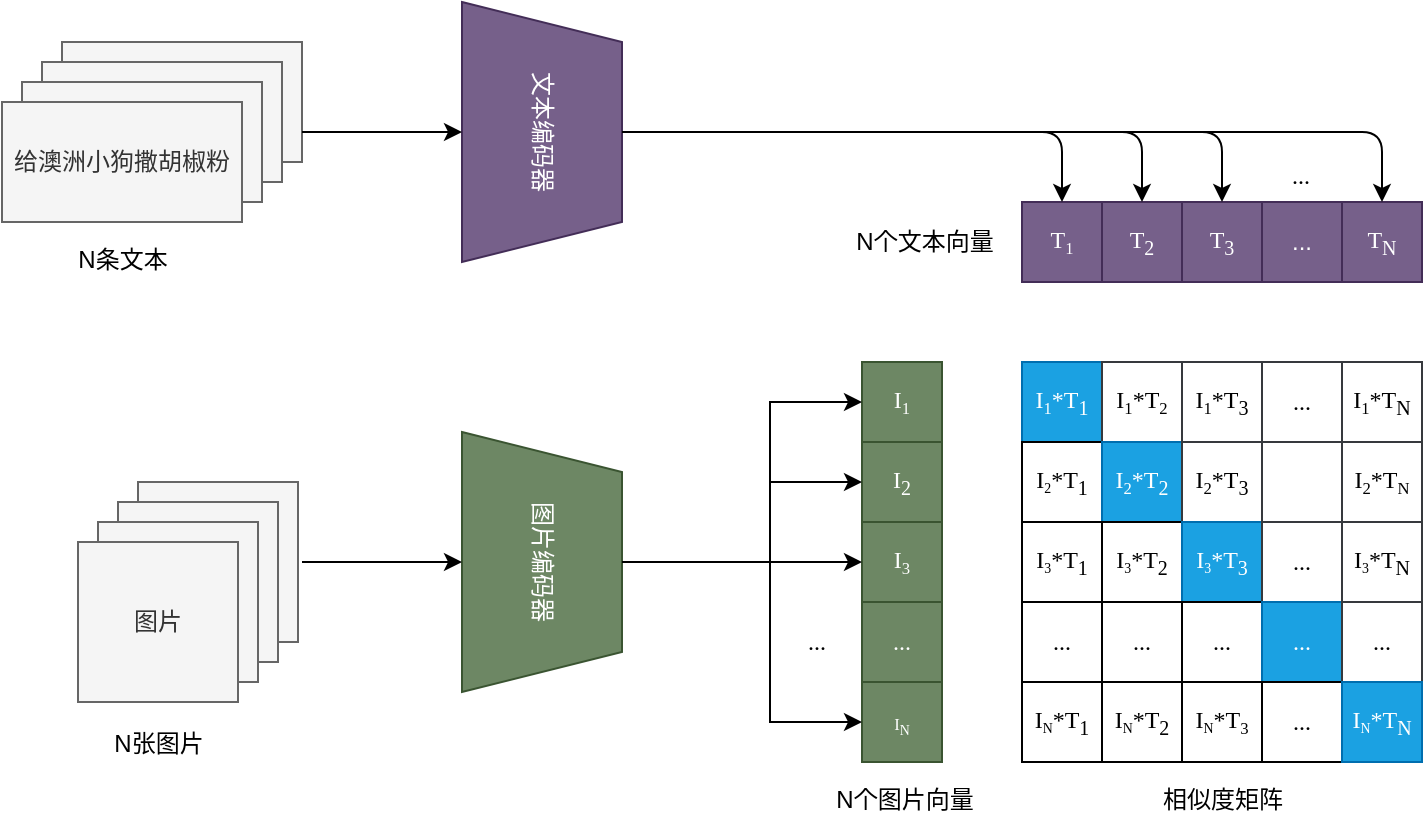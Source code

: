 <mxfile scale="1" border="10">
    <diagram id="1gSIaokPBn_PaJjuqNRe" name="第 1 页">
        <mxGraphModel dx="618" dy="780" grid="0" gridSize="10" guides="1" tooltips="1" connect="1" arrows="1" fold="1" page="1" pageScale="1" pageWidth="850" pageHeight="1100" background="#FFFFFF" math="1" shadow="0">
            <root>
                <mxCell id="0"/>
                <mxCell id="1" parent="0"/>
                <mxCell id="2" value="" style="rounded=0;whiteSpace=wrap;html=1;fillColor=#f5f5f5;fontColor=#333333;strokeColor=#666666;" parent="1" vertex="1">
                    <mxGeometry x="40" y="160" width="120" height="60" as="geometry"/>
                </mxCell>
                <mxCell id="3" value="" style="rounded=0;whiteSpace=wrap;html=1;fillColor=#f5f5f5;fontColor=#333333;strokeColor=#666666;" parent="1" vertex="1">
                    <mxGeometry x="30" y="170" width="120" height="60" as="geometry"/>
                </mxCell>
                <mxCell id="4" value="" style="rounded=0;whiteSpace=wrap;html=1;fillColor=#f5f5f5;fontColor=#333333;strokeColor=#666666;" parent="1" vertex="1">
                    <mxGeometry x="20" y="180" width="120" height="60" as="geometry"/>
                </mxCell>
                <mxCell id="5" value="给澳洲小狗撒胡椒粉" style="rounded=0;whiteSpace=wrap;html=1;fillColor=#f5f5f5;fontColor=#333333;strokeColor=#666666;" parent="1" vertex="1">
                    <mxGeometry x="10" y="190" width="120" height="60" as="geometry"/>
                </mxCell>
                <mxCell id="8" value="文本编码器" style="shape=trapezoid;perimeter=trapezoidPerimeter;whiteSpace=wrap;html=1;fixedSize=1;rotation=90;fillColor=#76608a;strokeColor=#432D57;fontColor=#ffffff;" parent="1" vertex="1">
                    <mxGeometry x="215" y="165" width="130" height="80" as="geometry"/>
                </mxCell>
                <mxCell id="9" value="" style="endArrow=classic;html=1;entryX=0.5;entryY=1;entryDx=0;entryDy=0;exitX=1;exitY=0.75;exitDx=0;exitDy=0;strokeColor=#000000;" parent="1" source="2" target="8" edge="1">
                    <mxGeometry width="50" height="50" relative="1" as="geometry">
                        <mxPoint x="140" y="290" as="sourcePoint"/>
                        <mxPoint x="190" y="240" as="targetPoint"/>
                    </mxGeometry>
                </mxCell>
                <mxCell id="10" value="图片编码器" style="shape=trapezoid;perimeter=trapezoidPerimeter;whiteSpace=wrap;html=1;fixedSize=1;rotation=90;fillColor=#6d8764;fontColor=#ffffff;strokeColor=#3A5431;" parent="1" vertex="1">
                    <mxGeometry x="215" y="380" width="130" height="80" as="geometry"/>
                </mxCell>
                <mxCell id="13" value="" style="whiteSpace=wrap;html=1;aspect=fixed;fillColor=#f5f5f5;fontColor=#333333;strokeColor=#666666;" parent="1" vertex="1">
                    <mxGeometry x="78" y="380" width="80" height="80" as="geometry"/>
                </mxCell>
                <mxCell id="14" value="" style="whiteSpace=wrap;html=1;aspect=fixed;fillColor=#f5f5f5;fontColor=#333333;strokeColor=#666666;" parent="1" vertex="1">
                    <mxGeometry x="68" y="390" width="80" height="80" as="geometry"/>
                </mxCell>
                <mxCell id="15" value="" style="whiteSpace=wrap;html=1;aspect=fixed;fillColor=#f5f5f5;fontColor=#333333;strokeColor=#666666;" parent="1" vertex="1">
                    <mxGeometry x="58" y="400" width="80" height="80" as="geometry"/>
                </mxCell>
                <mxCell id="16" value="图片" style="whiteSpace=wrap;html=1;aspect=fixed;fillColor=#f5f5f5;fontColor=#333333;strokeColor=#666666;" parent="1" vertex="1">
                    <mxGeometry x="48" y="410" width="80" height="80" as="geometry"/>
                </mxCell>
                <mxCell id="17" value="" style="endArrow=classic;html=1;entryX=0.5;entryY=1;entryDx=0;entryDy=0;strokeColor=#000000;" parent="1" target="10" edge="1">
                    <mxGeometry width="50" height="50" relative="1" as="geometry">
                        <mxPoint x="160" y="420" as="sourcePoint"/>
                        <mxPoint x="210" y="400" as="targetPoint"/>
                    </mxGeometry>
                </mxCell>
                <mxCell id="18" value="&lt;font face=&quot;Times New Roman&quot;&gt;T&lt;span style=&quot;font-size: 10px&quot;&gt;&lt;sub&gt;1&lt;/sub&gt;&lt;/span&gt;&lt;/font&gt;" style="whiteSpace=wrap;html=1;aspect=fixed;fillColor=#76608a;fontColor=#ffffff;strokeColor=#432D57;" parent="1" vertex="1">
                    <mxGeometry x="520" y="240" width="40" height="40" as="geometry"/>
                </mxCell>
                <mxCell id="19" value="&lt;font face=&quot;Times New Roman&quot;&gt;T&lt;sub&gt;2&lt;/sub&gt;&lt;/font&gt;" style="whiteSpace=wrap;html=1;aspect=fixed;fillColor=#76608a;fontColor=#ffffff;strokeColor=#432D57;" parent="1" vertex="1">
                    <mxGeometry x="560" y="240" width="40" height="40" as="geometry"/>
                </mxCell>
                <mxCell id="20" value="&lt;font face=&quot;Times New Roman&quot;&gt;T&lt;sub&gt;3&lt;/sub&gt;&lt;/font&gt;" style="whiteSpace=wrap;html=1;aspect=fixed;fillColor=#76608a;fontColor=#ffffff;strokeColor=#432D57;" parent="1" vertex="1">
                    <mxGeometry x="600" y="240" width="40" height="40" as="geometry"/>
                </mxCell>
                <mxCell id="21" value="..." style="whiteSpace=wrap;html=1;aspect=fixed;fillColor=#76608a;fontColor=#ffffff;strokeColor=#432D57;" parent="1" vertex="1">
                    <mxGeometry x="640" y="240" width="40" height="40" as="geometry"/>
                </mxCell>
                <mxCell id="22" value="&lt;font face=&quot;Times New Roman&quot;&gt;T&lt;sub&gt;N&lt;/sub&gt;&lt;/font&gt;" style="whiteSpace=wrap;html=1;aspect=fixed;fillColor=#76608a;fontColor=#ffffff;strokeColor=#432D57;" parent="1" vertex="1">
                    <mxGeometry x="680" y="240" width="40" height="40" as="geometry"/>
                </mxCell>
                <mxCell id="24" value="" style="edgeStyle=segmentEdgeStyle;endArrow=classic;html=1;fontFamily=Times New Roman;exitX=0.5;exitY=0;exitDx=0;exitDy=0;entryX=0.5;entryY=0;entryDx=0;entryDy=0;strokeColor=#000000;" parent="1" source="8" target="22" edge="1">
                    <mxGeometry width="50" height="50" relative="1" as="geometry">
                        <mxPoint x="420" y="210" as="sourcePoint"/>
                        <mxPoint x="470" y="160" as="targetPoint"/>
                    </mxGeometry>
                </mxCell>
                <mxCell id="25" value="" style="edgeStyle=segmentEdgeStyle;endArrow=classic;html=1;fontFamily=Times New Roman;exitX=0.5;exitY=0;exitDx=0;exitDy=0;entryX=0.5;entryY=0;entryDx=0;entryDy=0;strokeColor=#000000;" parent="1" source="8" target="20" edge="1">
                    <mxGeometry width="50" height="50" relative="1" as="geometry">
                        <mxPoint x="380" y="310" as="sourcePoint"/>
                        <mxPoint x="430" y="260" as="targetPoint"/>
                    </mxGeometry>
                </mxCell>
                <mxCell id="26" value="" style="edgeStyle=segmentEdgeStyle;endArrow=classic;html=1;fontFamily=Times New Roman;exitX=0.5;exitY=0;exitDx=0;exitDy=0;strokeColor=#000000;" parent="1" source="8" target="19" edge="1">
                    <mxGeometry width="50" height="50" relative="1" as="geometry">
                        <mxPoint x="390" y="310" as="sourcePoint"/>
                        <mxPoint x="440" y="260" as="targetPoint"/>
                    </mxGeometry>
                </mxCell>
                <mxCell id="27" value="" style="edgeStyle=segmentEdgeStyle;endArrow=classic;html=1;fontFamily=Times New Roman;exitX=0.5;exitY=0;exitDx=0;exitDy=0;strokeColor=#000000;" parent="1" source="8" target="18" edge="1">
                    <mxGeometry width="50" height="50" relative="1" as="geometry">
                        <mxPoint x="340" y="380" as="sourcePoint"/>
                        <mxPoint x="390" y="330" as="targetPoint"/>
                    </mxGeometry>
                </mxCell>
                <mxCell id="29" value="&lt;font face=&quot;Times New Roman&quot;&gt;I&lt;span style=&quot;font-size: 10px&quot;&gt;&lt;sub&gt;1&lt;/sub&gt;&lt;/span&gt;&lt;/font&gt;" style="whiteSpace=wrap;html=1;aspect=fixed;fillColor=#6d8764;fontColor=#ffffff;strokeColor=#3A5431;" parent="1" vertex="1">
                    <mxGeometry x="440" y="320" width="40" height="40" as="geometry"/>
                </mxCell>
                <mxCell id="30" value="&lt;font face=&quot;Times New Roman&quot;&gt;...&lt;/font&gt;" style="whiteSpace=wrap;html=1;aspect=fixed;fillColor=#6d8764;fontColor=#ffffff;strokeColor=#3A5431;" parent="1" vertex="1">
                    <mxGeometry x="440" y="440" width="40" height="40" as="geometry"/>
                </mxCell>
                <mxCell id="31" value="&lt;font face=&quot;Times New Roman&quot;&gt;I&lt;span style=&quot;font-size: 10px&quot;&gt;&lt;sub&gt;3&lt;br&gt;&lt;/sub&gt;&lt;/span&gt;&lt;/font&gt;" style="whiteSpace=wrap;html=1;aspect=fixed;fillColor=#6d8764;fontColor=#ffffff;strokeColor=#3A5431;" parent="1" vertex="1">
                    <mxGeometry x="440" y="400" width="40" height="40" as="geometry"/>
                </mxCell>
                <mxCell id="32" value="&lt;font face=&quot;Times New Roman&quot;&gt;I&lt;sub&gt;2&lt;/sub&gt;&lt;/font&gt;" style="whiteSpace=wrap;html=1;aspect=fixed;fillColor=#6d8764;fontColor=#ffffff;strokeColor=#3A5431;" parent="1" vertex="1">
                    <mxGeometry x="440" y="360" width="40" height="40" as="geometry"/>
                </mxCell>
                <mxCell id="33" value="&lt;font face=&quot;Times New Roman&quot;&gt;&lt;span style=&quot;font-size: 8.333px&quot;&gt;I&lt;sub&gt;N&lt;/sub&gt;&lt;/span&gt;&lt;/font&gt;" style="whiteSpace=wrap;html=1;aspect=fixed;fillColor=#6d8764;fontColor=#ffffff;strokeColor=#3A5431;" parent="1" vertex="1">
                    <mxGeometry x="440" y="480" width="40" height="40" as="geometry"/>
                </mxCell>
                <mxCell id="34" value="&lt;font face=&quot;Times New Roman&quot;&gt;I&lt;span style=&quot;font-size: 10px&quot;&gt;&lt;sub&gt;1&lt;/sub&gt;&lt;/span&gt;*T&lt;sub&gt;1&lt;/sub&gt;&lt;/font&gt;" style="whiteSpace=wrap;html=1;aspect=fixed;fillColor=#1ba1e2;fontColor=#ffffff;strokeColor=#006EAF;" parent="1" vertex="1">
                    <mxGeometry x="520" y="320" width="40" height="40" as="geometry"/>
                </mxCell>
                <mxCell id="35" value="&lt;font color=&quot;#000000&quot;&gt;&lt;span style=&quot;font-family: &amp;#34;times new roman&amp;#34;&quot;&gt;I&lt;/span&gt;&lt;span style=&quot;font-family: &amp;#34;times new roman&amp;#34; ; font-size: 10px&quot;&gt;&lt;sub&gt;1&lt;/sub&gt;&lt;/span&gt;&lt;span style=&quot;font-family: &amp;#34;times new roman&amp;#34;&quot;&gt;*T&lt;span style=&quot;font-size: 10px&quot;&gt;&lt;sub&gt;2&lt;/sub&gt;&lt;/span&gt;&lt;/span&gt;&lt;/font&gt;" style="whiteSpace=wrap;html=1;aspect=fixed;fillColor=#FFFFFF;strokeColor=#36393d;" parent="1" vertex="1">
                    <mxGeometry x="560" y="320" width="40" height="40" as="geometry"/>
                </mxCell>
                <mxCell id="36" value="&lt;font color=&quot;#000000&quot;&gt;&lt;span style=&quot;font-family: &amp;#34;times new roman&amp;#34;&quot;&gt;I&lt;/span&gt;&lt;span style=&quot;font-family: &amp;#34;times new roman&amp;#34; ; font-size: 10px&quot;&gt;&lt;sub&gt;1&lt;/sub&gt;&lt;/span&gt;&lt;span style=&quot;font-family: &amp;#34;times new roman&amp;#34;&quot;&gt;*T&lt;/span&gt;&lt;sub style=&quot;font-family: &amp;#34;times new roman&amp;#34;&quot;&gt;3&lt;/sub&gt;&lt;/font&gt;" style="whiteSpace=wrap;html=1;aspect=fixed;strokeColor=#36393d;fillColor=#FFFFFF;" parent="1" vertex="1">
                    <mxGeometry x="600" y="320" width="40" height="40" as="geometry"/>
                </mxCell>
                <mxCell id="37" value="&lt;font face=&quot;times new roman&quot; color=&quot;#000000&quot;&gt;...&lt;/font&gt;" style="whiteSpace=wrap;html=1;aspect=fixed;fillColor=#FFFFFF;strokeColor=#36393d;" parent="1" vertex="1">
                    <mxGeometry x="640" y="320" width="40" height="40" as="geometry"/>
                </mxCell>
                <mxCell id="38" value="&lt;font color=&quot;#000000&quot;&gt;&lt;span style=&quot;font-family: &amp;#34;times new roman&amp;#34;&quot;&gt;I&lt;/span&gt;&lt;span style=&quot;font-family: &amp;#34;times new roman&amp;#34; ; font-size: 10px&quot;&gt;&lt;sub&gt;1&lt;/sub&gt;&lt;/span&gt;&lt;span style=&quot;font-family: &amp;#34;times new roman&amp;#34;&quot;&gt;*T&lt;/span&gt;&lt;sub style=&quot;font-family: &amp;#34;times new roman&amp;#34;&quot;&gt;N&lt;/sub&gt;&lt;/font&gt;" style="whiteSpace=wrap;html=1;aspect=fixed;strokeColor=#36393d;fillColor=#FFFFFF;" parent="1" vertex="1">
                    <mxGeometry x="680" y="320" width="40" height="40" as="geometry"/>
                </mxCell>
                <mxCell id="39" value="&lt;font color=&quot;#000000&quot;&gt;&lt;span style=&quot;font-family: &amp;#34;times new roman&amp;#34;&quot;&gt;I&lt;span style=&quot;font-size: 8.333px&quot;&gt;&lt;sub&gt;2&lt;/sub&gt;&lt;/span&gt;&lt;/span&gt;&lt;span style=&quot;font-family: &amp;#34;times new roman&amp;#34;&quot;&gt;*T&lt;/span&gt;&lt;sub style=&quot;font-family: &amp;#34;times new roman&amp;#34;&quot;&gt;1&lt;/sub&gt;&lt;/font&gt;" style="whiteSpace=wrap;html=1;aspect=fixed;strokeColor=#000000;fillColor=#FFFFFF;" parent="1" vertex="1">
                    <mxGeometry x="520" y="360" width="40" height="40" as="geometry"/>
                </mxCell>
                <mxCell id="40" value="&lt;span style=&quot;font-family: &amp;#34;times new roman&amp;#34;&quot;&gt;I&lt;/span&gt;&lt;span style=&quot;font-family: &amp;#34;times new roman&amp;#34; ; font-size: 10px&quot;&gt;&lt;sub&gt;2&lt;/sub&gt;&lt;/span&gt;&lt;span style=&quot;font-family: &amp;#34;times new roman&amp;#34;&quot;&gt;*T&lt;/span&gt;&lt;sub style=&quot;font-family: &amp;#34;times new roman&amp;#34;&quot;&gt;2&lt;/sub&gt;" style="whiteSpace=wrap;html=1;aspect=fixed;fillColor=#1ba1e2;fontColor=#ffffff;strokeColor=#006EAF;" parent="1" vertex="1">
                    <mxGeometry x="560" y="360" width="40" height="40" as="geometry"/>
                </mxCell>
                <mxCell id="41" value="&lt;font color=&quot;#000000&quot;&gt;&lt;span style=&quot;font-family: &amp;#34;times new roman&amp;#34;&quot;&gt;I&lt;/span&gt;&lt;span style=&quot;font-family: &amp;#34;times new roman&amp;#34; ; font-size: 10px&quot;&gt;&lt;sub&gt;2&lt;/sub&gt;&lt;/span&gt;&lt;span style=&quot;font-family: &amp;#34;times new roman&amp;#34;&quot;&gt;*T&lt;/span&gt;&lt;sub style=&quot;font-family: &amp;#34;times new roman&amp;#34;&quot;&gt;3&lt;/sub&gt;&lt;/font&gt;" style="whiteSpace=wrap;html=1;aspect=fixed;fillColor=#FFFFFF;strokeColor=#36393d;" parent="1" vertex="1">
                    <mxGeometry x="600" y="360" width="40" height="40" as="geometry"/>
                </mxCell>
                <mxCell id="42" value="&lt;font color=&quot;#ffffff&quot; face=&quot;times new roman&quot;&gt;...&lt;/font&gt;" style="whiteSpace=wrap;html=1;aspect=fixed;fillColor=#FFFFFF;strokeColor=#36393d;" parent="1" vertex="1">
                    <mxGeometry x="640" y="360" width="40" height="40" as="geometry"/>
                </mxCell>
                <mxCell id="43" value="&lt;font color=&quot;#000000&quot;&gt;&lt;span style=&quot;font-family: &amp;#34;times new roman&amp;#34;&quot;&gt;I&lt;/span&gt;&lt;span style=&quot;font-family: &amp;#34;times new roman&amp;#34; ; font-size: 10px&quot;&gt;&lt;sub&gt;2&lt;/sub&gt;&lt;/span&gt;&lt;span style=&quot;font-family: &amp;#34;times new roman&amp;#34;&quot;&gt;*T&lt;span style=&quot;font-size: 10px&quot;&gt;&lt;sub&gt;N&lt;/sub&gt;&lt;/span&gt;&lt;/span&gt;&lt;/font&gt;" style="whiteSpace=wrap;html=1;aspect=fixed;strokeColor=#36393d;fillColor=#FFFFFF;" parent="1" vertex="1">
                    <mxGeometry x="680" y="360" width="40" height="40" as="geometry"/>
                </mxCell>
                <mxCell id="44" value="&lt;font color=&quot;#000000&quot;&gt;&lt;span style=&quot;font-family: &amp;#34;times new roman&amp;#34;&quot;&gt;I&lt;span style=&quot;font-size: 8.333px&quot;&gt;&lt;sub&gt;3&lt;/sub&gt;&lt;/span&gt;&lt;/span&gt;&lt;span style=&quot;font-family: &amp;#34;times new roman&amp;#34;&quot;&gt;*T&lt;/span&gt;&lt;sub style=&quot;font-family: &amp;#34;times new roman&amp;#34;&quot;&gt;1&lt;/sub&gt;&lt;/font&gt;" style="whiteSpace=wrap;html=1;aspect=fixed;fillColor=#FFFFFF;strokeColor=#000000;" parent="1" vertex="1">
                    <mxGeometry x="520" y="400" width="40" height="40" as="geometry"/>
                </mxCell>
                <mxCell id="45" value="&lt;font color=&quot;#000000&quot;&gt;&lt;span style=&quot;font-family: &amp;#34;times new roman&amp;#34;&quot;&gt;I&lt;span style=&quot;font-size: 8.333px&quot;&gt;&lt;sub&gt;3&lt;/sub&gt;&lt;/span&gt;&lt;/span&gt;&lt;span style=&quot;font-family: &amp;#34;times new roman&amp;#34;&quot;&gt;*T&lt;/span&gt;&lt;sub style=&quot;font-family: &amp;#34;times new roman&amp;#34;&quot;&gt;2&lt;/sub&gt;&lt;/font&gt;" style="whiteSpace=wrap;html=1;aspect=fixed;fillColor=#FFFFFF;strokeColor=#000000;" parent="1" vertex="1">
                    <mxGeometry x="560" y="400" width="40" height="40" as="geometry"/>
                </mxCell>
                <mxCell id="46" value="&lt;span style=&quot;font-family: &amp;#34;times new roman&amp;#34;&quot;&gt;I&lt;span style=&quot;font-size: 8.333px&quot;&gt;&lt;sub&gt;3&lt;/sub&gt;&lt;/span&gt;&lt;/span&gt;&lt;span style=&quot;font-family: &amp;#34;times new roman&amp;#34;&quot;&gt;*T&lt;/span&gt;&lt;sub style=&quot;font-family: &amp;#34;times new roman&amp;#34;&quot;&gt;3&lt;/sub&gt;" style="whiteSpace=wrap;html=1;aspect=fixed;fillColor=#1ba1e2;fontColor=#ffffff;strokeColor=#006EAF;" parent="1" vertex="1">
                    <mxGeometry x="600" y="400" width="40" height="40" as="geometry"/>
                </mxCell>
                <mxCell id="47" value="&lt;font face=&quot;times new roman&quot; color=&quot;#000000&quot;&gt;...&lt;/font&gt;" style="whiteSpace=wrap;html=1;aspect=fixed;fillColor=#FFFFFF;strokeColor=#36393d;" parent="1" vertex="1">
                    <mxGeometry x="640" y="400" width="40" height="40" as="geometry"/>
                </mxCell>
                <mxCell id="48" value="&lt;font color=&quot;#000000&quot;&gt;&lt;span style=&quot;font-family: &amp;#34;times new roman&amp;#34;&quot;&gt;I&lt;span style=&quot;font-size: 8.333px&quot;&gt;&lt;sub&gt;3&lt;/sub&gt;&lt;/span&gt;&lt;/span&gt;&lt;span style=&quot;font-family: &amp;#34;times new roman&amp;#34;&quot;&gt;*T&lt;/span&gt;&lt;sub style=&quot;font-family: &amp;#34;times new roman&amp;#34;&quot;&gt;N&lt;/sub&gt;&lt;/font&gt;" style="whiteSpace=wrap;html=1;aspect=fixed;fillColor=#FFFFFF;strokeColor=#36393d;" parent="1" vertex="1">
                    <mxGeometry x="680" y="400" width="40" height="40" as="geometry"/>
                </mxCell>
                <mxCell id="49" value="&lt;font face=&quot;times new roman&quot; color=&quot;#000000&quot;&gt;...&lt;/font&gt;" style="whiteSpace=wrap;html=1;aspect=fixed;fillColor=#FFFFFF;strokeColor=#000000;" parent="1" vertex="1">
                    <mxGeometry x="520" y="440" width="40" height="40" as="geometry"/>
                </mxCell>
                <mxCell id="50" value="&lt;span style=&quot;font-family: &amp;#34;times new roman&amp;#34;&quot;&gt;&lt;font color=&quot;#000000&quot;&gt;...&lt;/font&gt;&lt;/span&gt;" style="whiteSpace=wrap;html=1;aspect=fixed;fillColor=#FFFFFF;strokeColor=#000000;" parent="1" vertex="1">
                    <mxGeometry x="560" y="440" width="40" height="40" as="geometry"/>
                </mxCell>
                <mxCell id="51" value="&lt;span style=&quot;font-family: &amp;#34;times new roman&amp;#34;&quot;&gt;&lt;font color=&quot;#000000&quot;&gt;...&lt;/font&gt;&lt;/span&gt;" style="whiteSpace=wrap;html=1;aspect=fixed;fillColor=#FFFFFF;strokeColor=#000000;" parent="1" vertex="1">
                    <mxGeometry x="600" y="440" width="40" height="40" as="geometry"/>
                </mxCell>
                <mxCell id="52" value="&lt;span style=&quot;font-family: &amp;#34;times new roman&amp;#34;&quot;&gt;...&lt;/span&gt;" style="whiteSpace=wrap;html=1;aspect=fixed;fillColor=#1ba1e2;fontColor=#ffffff;strokeColor=#006EAF;" parent="1" vertex="1">
                    <mxGeometry x="640" y="440" width="40" height="40" as="geometry"/>
                </mxCell>
                <mxCell id="53" value="&lt;span style=&quot;font-family: &amp;#34;times new roman&amp;#34;&quot;&gt;&lt;font color=&quot;#000000&quot;&gt;...&lt;/font&gt;&lt;/span&gt;" style="whiteSpace=wrap;html=1;aspect=fixed;strokeColor=#36393d;fillColor=#FFFFFF;" parent="1" vertex="1">
                    <mxGeometry x="680" y="440" width="40" height="40" as="geometry"/>
                </mxCell>
                <mxCell id="54" value="&lt;font color=&quot;#000000&quot;&gt;&lt;span style=&quot;font-family: &amp;#34;times new roman&amp;#34;&quot;&gt;I&lt;span style=&quot;font-size: 8.333px&quot;&gt;&lt;sub&gt;N&lt;/sub&gt;&lt;/span&gt;&lt;/span&gt;&lt;span style=&quot;font-family: &amp;#34;times new roman&amp;#34;&quot;&gt;*T&lt;/span&gt;&lt;sub style=&quot;font-family: &amp;#34;times new roman&amp;#34;&quot;&gt;1&lt;/sub&gt;&lt;/font&gt;" style="whiteSpace=wrap;html=1;aspect=fixed;fillColor=#FFFFFF;strokeColor=#000000;" parent="1" vertex="1">
                    <mxGeometry x="520" y="480" width="40" height="40" as="geometry"/>
                </mxCell>
                <mxCell id="55" value="&lt;font color=&quot;#000000&quot;&gt;&lt;span style=&quot;font-family: &amp;#34;times new roman&amp;#34;&quot;&gt;I&lt;span style=&quot;font-size: 8.333px&quot;&gt;&lt;sub&gt;N&lt;/sub&gt;&lt;/span&gt;&lt;/span&gt;&lt;span style=&quot;font-family: &amp;#34;times new roman&amp;#34;&quot;&gt;*T&lt;/span&gt;&lt;sub style=&quot;font-family: &amp;#34;times new roman&amp;#34;&quot;&gt;2&lt;/sub&gt;&lt;/font&gt;" style="whiteSpace=wrap;html=1;aspect=fixed;fillColor=#FFFFFF;strokeColor=#000000;" parent="1" vertex="1">
                    <mxGeometry x="560" y="480" width="40" height="40" as="geometry"/>
                </mxCell>
                <mxCell id="56" value="&lt;font color=&quot;#000000&quot;&gt;&lt;span style=&quot;font-family: &amp;#34;times new roman&amp;#34;&quot;&gt;I&lt;span style=&quot;font-size: 8.333px&quot;&gt;&lt;sub&gt;N&lt;/sub&gt;&lt;/span&gt;&lt;/span&gt;&lt;span style=&quot;font-family: &amp;#34;times new roman&amp;#34;&quot;&gt;*T&lt;span style=&quot;font-size: 10px&quot;&gt;&lt;sub&gt;3&lt;/sub&gt;&lt;/span&gt;&lt;/span&gt;&lt;/font&gt;" style="whiteSpace=wrap;html=1;aspect=fixed;fillColor=#FFFFFF;strokeColor=#000000;" parent="1" vertex="1">
                    <mxGeometry x="600" y="480" width="40" height="40" as="geometry"/>
                </mxCell>
                <mxCell id="57" value="&lt;span style=&quot;font-family: &amp;#34;times new roman&amp;#34;&quot;&gt;&lt;font color=&quot;#000000&quot;&gt;...&lt;/font&gt;&lt;/span&gt;" style="whiteSpace=wrap;html=1;aspect=fixed;fillColor=#FFFFFF;strokeColor=#000000;" parent="1" vertex="1">
                    <mxGeometry x="640" y="480" width="40" height="40" as="geometry"/>
                </mxCell>
                <mxCell id="58" value="&lt;span style=&quot;font-family: &amp;#34;times new roman&amp;#34;&quot;&gt;I&lt;span style=&quot;font-size: 8.333px&quot;&gt;&lt;sub&gt;N&lt;/sub&gt;&lt;/span&gt;&lt;/span&gt;&lt;span style=&quot;font-family: &amp;#34;times new roman&amp;#34;&quot;&gt;*T&lt;/span&gt;&lt;sub style=&quot;font-family: &amp;#34;times new roman&amp;#34;&quot;&gt;N&lt;/sub&gt;" style="whiteSpace=wrap;html=1;aspect=fixed;fillColor=#1ba1e2;fontColor=#ffffff;strokeColor=#006EAF;" parent="1" vertex="1">
                    <mxGeometry x="680" y="480" width="40" height="40" as="geometry"/>
                </mxCell>
                <mxCell id="63" value="..." style="text;html=1;align=center;verticalAlign=middle;resizable=0;points=[];autosize=1;strokeColor=none;fillColor=none;fontFamily=Times New Roman;fontColor=#000000;" parent="1" vertex="1">
                    <mxGeometry x="649" y="218" width="19" height="18" as="geometry"/>
                </mxCell>
                <mxCell id="64" value="" style="edgeStyle=segmentEdgeStyle;endArrow=classic;html=1;fontFamily=Times New Roman;fontColor=#000000;strokeColor=#000000;exitX=0.5;exitY=0;exitDx=0;exitDy=0;entryX=0;entryY=0.5;entryDx=0;entryDy=0;rounded=0;" parent="1" source="10" target="29" edge="1">
                    <mxGeometry width="50" height="50" relative="1" as="geometry">
                        <mxPoint x="370" y="595" as="sourcePoint"/>
                        <mxPoint x="420" y="545" as="targetPoint"/>
                        <Array as="points">
                            <mxPoint x="394" y="420"/>
                            <mxPoint x="394" y="340"/>
                        </Array>
                    </mxGeometry>
                </mxCell>
                <mxCell id="65" value="" style="edgeStyle=elbowEdgeStyle;elbow=horizontal;endArrow=classic;html=1;fontFamily=Times New Roman;fontColor=#000000;strokeColor=#000000;entryX=0;entryY=0.5;entryDx=0;entryDy=0;exitX=0.5;exitY=0;exitDx=0;exitDy=0;rounded=0;" parent="1" source="10" target="32" edge="1">
                    <mxGeometry width="50" height="50" relative="1" as="geometry">
                        <mxPoint x="392" y="620" as="sourcePoint"/>
                        <mxPoint x="442" y="570" as="targetPoint"/>
                        <Array as="points">
                            <mxPoint x="394" y="403"/>
                        </Array>
                    </mxGeometry>
                </mxCell>
                <mxCell id="66" value="" style="edgeStyle=segmentEdgeStyle;endArrow=classic;html=1;fontFamily=Times New Roman;fontColor=#000000;strokeColor=#000000;entryX=0;entryY=0.5;entryDx=0;entryDy=0;exitX=0.5;exitY=0;exitDx=0;exitDy=0;rounded=0;" parent="1" source="10" target="31" edge="1">
                    <mxGeometry width="50" height="50" relative="1" as="geometry">
                        <mxPoint x="334" y="720" as="sourcePoint"/>
                        <mxPoint x="384" y="670" as="targetPoint"/>
                    </mxGeometry>
                </mxCell>
                <mxCell id="68" value="" style="edgeStyle=segmentEdgeStyle;endArrow=classic;html=1;fontFamily=Times New Roman;fontColor=#000000;strokeColor=#000000;entryX=0;entryY=0.5;entryDx=0;entryDy=0;rounded=0;" parent="1" target="33" edge="1">
                    <mxGeometry width="50" height="50" relative="1" as="geometry">
                        <mxPoint x="321" y="420" as="sourcePoint"/>
                        <mxPoint x="371" y="669" as="targetPoint"/>
                        <Array as="points">
                            <mxPoint x="394" y="420"/>
                            <mxPoint x="394" y="500"/>
                        </Array>
                    </mxGeometry>
                </mxCell>
                <mxCell id="69" value="..." style="text;html=1;align=center;verticalAlign=middle;resizable=0;points=[];autosize=1;strokeColor=none;fillColor=none;fontFamily=Times New Roman;fontColor=#000000;" parent="1" vertex="1">
                    <mxGeometry x="407" y="451" width="19" height="18" as="geometry"/>
                </mxCell>
                <mxCell id="70" value="&lt;font color=&quot;#000000&quot;&gt;相似度矩阵&lt;/font&gt;" style="text;html=1;align=center;verticalAlign=middle;resizable=0;points=[];autosize=1;strokeColor=none;fillColor=none;" vertex="1" parent="1">
                    <mxGeometry x="585" y="530" width="70" height="18" as="geometry"/>
                </mxCell>
                <mxCell id="71" value="N个图片向量" style="text;html=1;align=center;verticalAlign=middle;resizable=0;points=[];autosize=1;strokeColor=none;fillColor=none;fontColor=#000000;" vertex="1" parent="1">
                    <mxGeometry x="421" y="530" width="79" height="18" as="geometry"/>
                </mxCell>
                <mxCell id="72" value="N个文本向量" style="text;html=1;align=center;verticalAlign=middle;resizable=0;points=[];autosize=1;strokeColor=none;fillColor=none;fontColor=#000000;" vertex="1" parent="1">
                    <mxGeometry x="431" y="251" width="79" height="18" as="geometry"/>
                </mxCell>
                <mxCell id="73" value="N条文本" style="text;html=1;align=center;verticalAlign=middle;resizable=0;points=[];autosize=1;strokeColor=none;fillColor=none;fontColor=#000000;" vertex="1" parent="1">
                    <mxGeometry x="42.5" y="260" width="55" height="18" as="geometry"/>
                </mxCell>
                <mxCell id="74" value="N张图片" style="text;html=1;align=center;verticalAlign=middle;resizable=0;points=[];autosize=1;strokeColor=none;fillColor=none;fontColor=#000000;" vertex="1" parent="1">
                    <mxGeometry x="60.5" y="502" width="55" height="18" as="geometry"/>
                </mxCell>
            </root>
        </mxGraphModel>
    </diagram>
</mxfile>